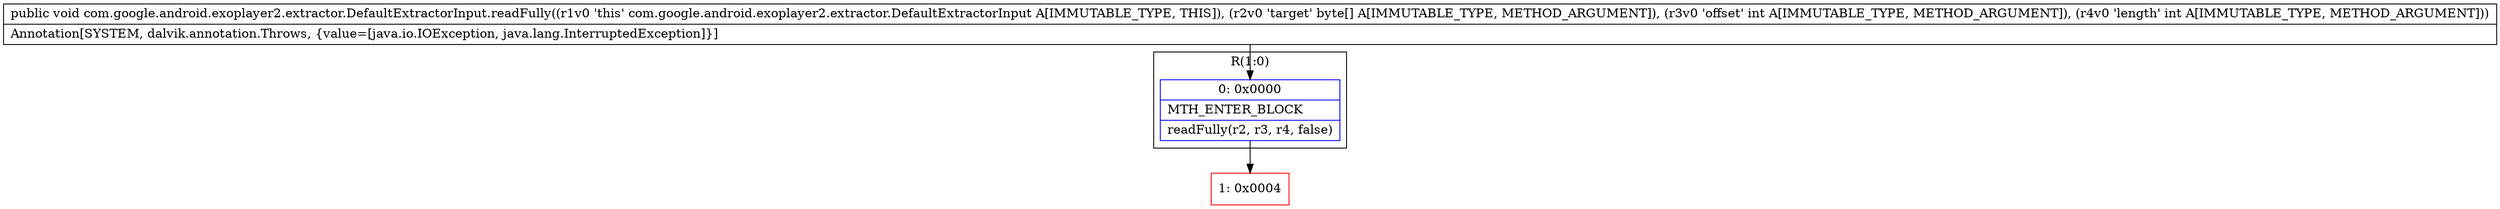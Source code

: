 digraph "CFG forcom.google.android.exoplayer2.extractor.DefaultExtractorInput.readFully([BII)V" {
subgraph cluster_Region_1146621738 {
label = "R(1:0)";
node [shape=record,color=blue];
Node_0 [shape=record,label="{0\:\ 0x0000|MTH_ENTER_BLOCK\l|readFully(r2, r3, r4, false)\l}"];
}
Node_1 [shape=record,color=red,label="{1\:\ 0x0004}"];
MethodNode[shape=record,label="{public void com.google.android.exoplayer2.extractor.DefaultExtractorInput.readFully((r1v0 'this' com.google.android.exoplayer2.extractor.DefaultExtractorInput A[IMMUTABLE_TYPE, THIS]), (r2v0 'target' byte[] A[IMMUTABLE_TYPE, METHOD_ARGUMENT]), (r3v0 'offset' int A[IMMUTABLE_TYPE, METHOD_ARGUMENT]), (r4v0 'length' int A[IMMUTABLE_TYPE, METHOD_ARGUMENT]))  | Annotation[SYSTEM, dalvik.annotation.Throws, \{value=[java.io.IOException, java.lang.InterruptedException]\}]\l}"];
MethodNode -> Node_0;
Node_0 -> Node_1;
}

